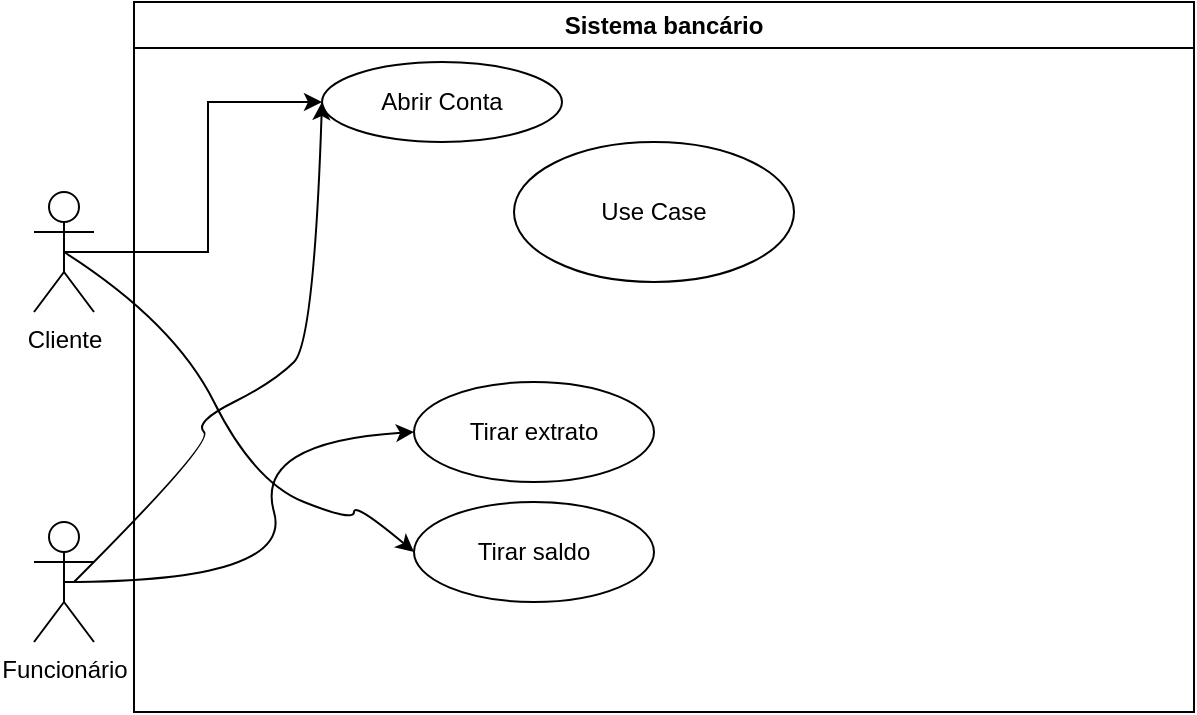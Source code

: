 <mxfile version="22.0.6" type="github">
  <diagram id="C5RBs43oDa-KdzZeNtuy" name="Page-1">
    <mxGraphModel dx="733" dy="372" grid="1" gridSize="10" guides="1" tooltips="1" connect="1" arrows="1" fold="1" page="1" pageScale="1" pageWidth="827" pageHeight="1169" math="0" shadow="0">
      <root>
        <mxCell id="WIyWlLk6GJQsqaUBKTNV-0" />
        <mxCell id="WIyWlLk6GJQsqaUBKTNV-1" parent="WIyWlLk6GJQsqaUBKTNV-0" />
        <mxCell id="S0o2kl9tLeFQMalsLIx2-27" style="edgeStyle=orthogonalEdgeStyle;rounded=0;orthogonalLoop=1;jettySize=auto;html=1;exitX=0.5;exitY=0.5;exitDx=0;exitDy=0;exitPerimeter=0;entryX=0;entryY=0.5;entryDx=0;entryDy=0;" edge="1" parent="WIyWlLk6GJQsqaUBKTNV-1" source="S0o2kl9tLeFQMalsLIx2-2" target="S0o2kl9tLeFQMalsLIx2-26">
          <mxGeometry relative="1" as="geometry" />
        </mxCell>
        <mxCell id="S0o2kl9tLeFQMalsLIx2-2" value="&lt;font style=&quot;vertical-align: inherit;&quot;&gt;&lt;font style=&quot;vertical-align: inherit;&quot;&gt;&lt;font style=&quot;vertical-align: inherit;&quot;&gt;&lt;font style=&quot;vertical-align: inherit;&quot;&gt;&lt;font style=&quot;vertical-align: inherit;&quot;&gt;&lt;font style=&quot;vertical-align: inherit;&quot;&gt;&lt;font style=&quot;vertical-align: inherit;&quot;&gt;&lt;font style=&quot;vertical-align: inherit;&quot;&gt;Cliente&lt;/font&gt;&lt;/font&gt;&lt;/font&gt;&lt;/font&gt;&lt;/font&gt;&lt;/font&gt;&lt;br&gt;&lt;/font&gt;&lt;/font&gt;" style="shape=umlActor;verticalLabelPosition=bottom;verticalAlign=top;html=1;outlineConnect=0;" vertex="1" parent="WIyWlLk6GJQsqaUBKTNV-1">
          <mxGeometry x="150" y="555" width="30" height="60" as="geometry" />
        </mxCell>
        <mxCell id="S0o2kl9tLeFQMalsLIx2-20" value="&lt;font style=&quot;vertical-align: inherit;&quot;&gt;&lt;font style=&quot;vertical-align: inherit;&quot;&gt;Funcionário&lt;/font&gt;&lt;/font&gt;" style="shape=umlActor;verticalLabelPosition=bottom;verticalAlign=top;html=1;outlineConnect=0;" vertex="1" parent="WIyWlLk6GJQsqaUBKTNV-1">
          <mxGeometry x="150" y="720" width="30" height="60" as="geometry" />
        </mxCell>
        <mxCell id="S0o2kl9tLeFQMalsLIx2-24" value="&lt;font style=&quot;vertical-align: inherit;&quot;&gt;&lt;font style=&quot;vertical-align: inherit;&quot;&gt;Sistema bancário&lt;/font&gt;&lt;/font&gt;" style="swimlane;whiteSpace=wrap;html=1;" vertex="1" parent="WIyWlLk6GJQsqaUBKTNV-1">
          <mxGeometry x="200" y="460" width="530" height="355" as="geometry" />
        </mxCell>
        <mxCell id="S0o2kl9tLeFQMalsLIx2-26" value="&lt;font style=&quot;vertical-align: inherit;&quot;&gt;&lt;font style=&quot;vertical-align: inherit;&quot;&gt;Abrir Conta&lt;/font&gt;&lt;/font&gt;" style="ellipse;whiteSpace=wrap;html=1;" vertex="1" parent="S0o2kl9tLeFQMalsLIx2-24">
          <mxGeometry x="94" y="30" width="120" height="40" as="geometry" />
        </mxCell>
        <mxCell id="S0o2kl9tLeFQMalsLIx2-30" value="&lt;font style=&quot;vertical-align: inherit;&quot;&gt;&lt;font style=&quot;vertical-align: inherit;&quot;&gt;&lt;font style=&quot;vertical-align: inherit;&quot;&gt;&lt;font style=&quot;vertical-align: inherit;&quot;&gt;Tirar saldo&lt;br&gt;&lt;/font&gt;&lt;/font&gt;&lt;/font&gt;&lt;/font&gt;" style="ellipse;whiteSpace=wrap;html=1;" vertex="1" parent="S0o2kl9tLeFQMalsLIx2-24">
          <mxGeometry x="140" y="250" width="120" height="50" as="geometry" />
        </mxCell>
        <mxCell id="S0o2kl9tLeFQMalsLIx2-29" value="&lt;font style=&quot;vertical-align: inherit;&quot;&gt;&lt;font style=&quot;vertical-align: inherit;&quot;&gt;Tirar extrato&lt;/font&gt;&lt;/font&gt;" style="ellipse;whiteSpace=wrap;html=1;" vertex="1" parent="S0o2kl9tLeFQMalsLIx2-24">
          <mxGeometry x="140" y="190" width="120" height="50" as="geometry" />
        </mxCell>
        <mxCell id="S0o2kl9tLeFQMalsLIx2-37" value="Use Case" style="ellipse;whiteSpace=wrap;html=1;" vertex="1" parent="S0o2kl9tLeFQMalsLIx2-24">
          <mxGeometry x="190" y="70" width="140" height="70" as="geometry" />
        </mxCell>
        <mxCell id="S0o2kl9tLeFQMalsLIx2-32" value="" style="curved=1;endArrow=classic;html=1;rounded=0;entryX=0;entryY=0.5;entryDx=0;entryDy=0;exitX=0.5;exitY=0.5;exitDx=0;exitDy=0;exitPerimeter=0;" edge="1" parent="WIyWlLk6GJQsqaUBKTNV-1" source="S0o2kl9tLeFQMalsLIx2-20" target="S0o2kl9tLeFQMalsLIx2-29">
          <mxGeometry width="50" height="50" relative="1" as="geometry">
            <mxPoint x="230" y="750" as="sourcePoint" />
            <mxPoint x="280" y="700" as="targetPoint" />
            <Array as="points">
              <mxPoint x="280" y="750" />
              <mxPoint x="260" y="680" />
            </Array>
          </mxGeometry>
        </mxCell>
        <mxCell id="S0o2kl9tLeFQMalsLIx2-33" value="" style="curved=1;endArrow=classic;html=1;rounded=0;entryX=0;entryY=0.5;entryDx=0;entryDy=0;" edge="1" parent="WIyWlLk6GJQsqaUBKTNV-1" target="S0o2kl9tLeFQMalsLIx2-26">
          <mxGeometry width="50" height="50" relative="1" as="geometry">
            <mxPoint x="170" y="750" as="sourcePoint" />
            <mxPoint x="250" y="650" as="targetPoint" />
            <Array as="points">
              <mxPoint x="240" y="680" />
              <mxPoint x="230" y="670" />
              <mxPoint x="270" y="650" />
              <mxPoint x="290" y="630" />
            </Array>
          </mxGeometry>
        </mxCell>
        <mxCell id="S0o2kl9tLeFQMalsLIx2-35" value="" style="curved=1;endArrow=classic;html=1;rounded=0;exitX=0.5;exitY=0.5;exitDx=0;exitDy=0;exitPerimeter=0;entryX=0;entryY=0.5;entryDx=0;entryDy=0;" edge="1" parent="WIyWlLk6GJQsqaUBKTNV-1" source="S0o2kl9tLeFQMalsLIx2-2" target="S0o2kl9tLeFQMalsLIx2-30">
          <mxGeometry width="50" height="50" relative="1" as="geometry">
            <mxPoint x="310" y="760" as="sourcePoint" />
            <mxPoint x="360" y="710" as="targetPoint" />
            <Array as="points">
              <mxPoint x="220" y="620" />
              <mxPoint x="260" y="700" />
              <mxPoint x="310" y="720" />
              <mxPoint x="310" y="710" />
            </Array>
          </mxGeometry>
        </mxCell>
      </root>
    </mxGraphModel>
  </diagram>
</mxfile>
